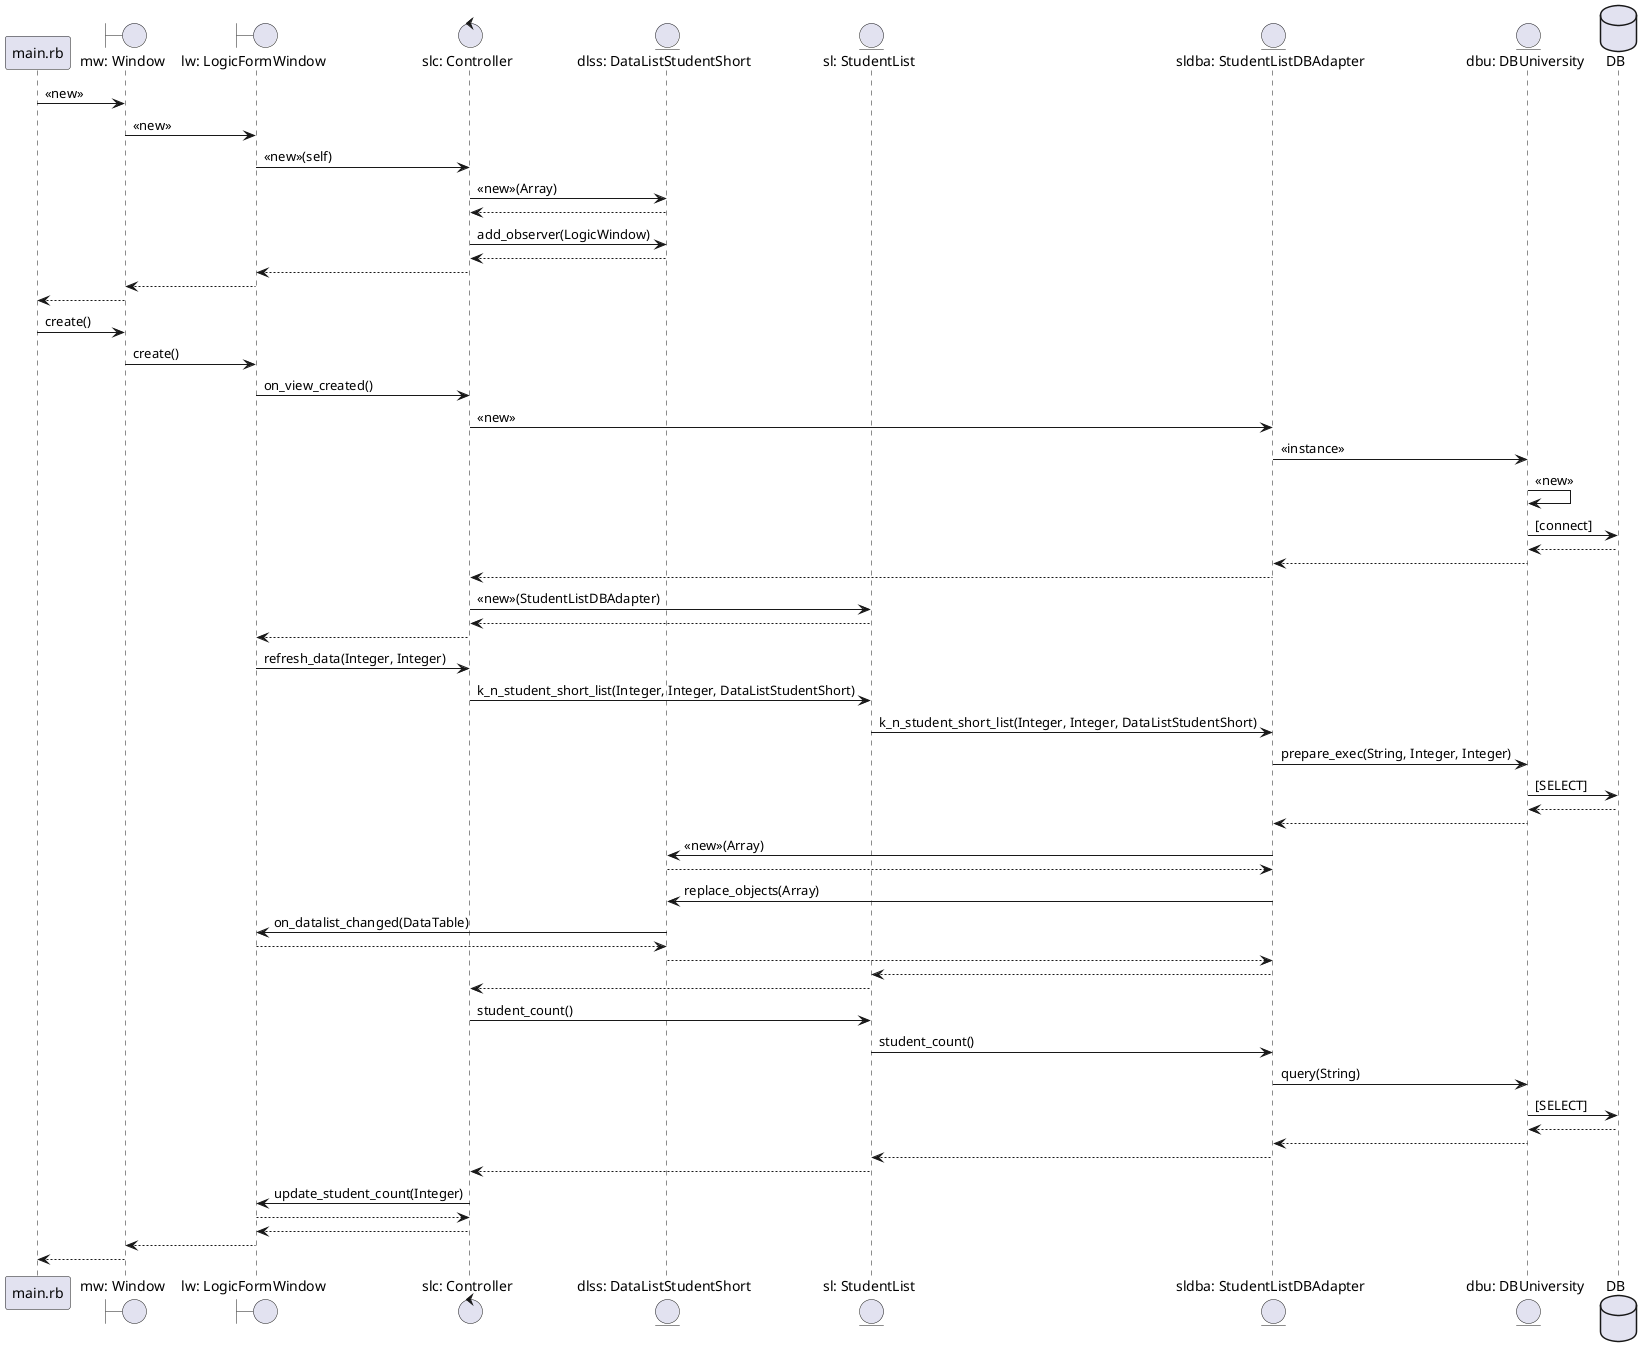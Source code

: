 @startuml
 participant "main.rb"                       as main

 boundary    "mw: Window"                as mw
 boundary    "lw: LogicFormWindow"               as lw
 control     "slc: Controller"    as slc
 entity      "dlss: DataListStudentShort"    as dlss
 entity      "sl: StudentList"       as sl
 entity      "sldba: StudentListDBAdapter"         as sldba
 entity      "dbu: DBUniversity"            as dbu

 database    DB                              as db

 main -> mw : <<new>>
 mw -> lw : <<new>>
 lw -> slc : <<new>>(self)
 slc -> dlss : <<new>>(Array)
 dlss --> slc
 slc -> dlss : add_observer(LogicWindow)
 dlss --> slc
 slc --> lw
 lw --> mw
 mw --> main

 main -> mw : create()
 mw -> lw : create()
 lw -> slc : on_view_created()
 slc -> sldba : <<new>>
 sldba -> dbu : <<instance>>
 dbu -> dbu : <<new>>
 dbu -> db : [connect]
 db --> dbu
 dbu --> sldba
 sldba --> slc
 slc -> sl : <<new>>(StudentListDBAdapter)
 sl --> slc
 slc --> lw

 lw -> slc : refresh_data(Integer, Integer)
 slc -> sl : k_n_student_short_list(Integer, Integer, DataListStudentShort)
 sl -> sldba : k_n_student_short_list(Integer, Integer, DataListStudentShort)
 sldba -> dbu : prepare_exec(String, Integer, Integer)
 dbu -> db : [SELECT]
 db --> dbu
 dbu --> sldba
 sldba -> dlss : <<new>>(Array)
 dlss --> sldba
 sldba -> dlss : replace_objects(Array)
 dlss -> lw : on_datalist_changed(DataTable)
 lw --> dlss
 dlss --> sldba
 sldba --> sl
 sl --> slc

 slc -> sl : student_count()
 sl -> sldba : student_count()
 sldba -> dbu: query(String)
 dbu -> db : [SELECT]
 db --> dbu
 dbu --> sldba
 sldba --> sl
 sl --> slc
 slc -> lw : update_student_count(Integer)
 lw --> slc
 slc --> lw
 lw --> mw
 mw --> main
 @enduml